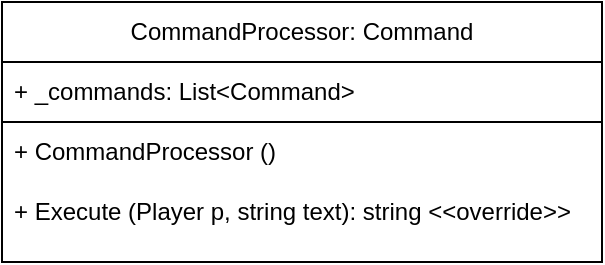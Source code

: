 <mxfile version="24.2.5" type="device">
  <diagram name="Page-1" id="CbuJLGPLXnKGEShnOWZa">
    <mxGraphModel dx="941" dy="644" grid="1" gridSize="10" guides="1" tooltips="1" connect="1" arrows="1" fold="1" page="1" pageScale="1" pageWidth="1654" pageHeight="1169" math="0" shadow="0">
      <root>
        <mxCell id="0" />
        <mxCell id="1" parent="0" />
        <mxCell id="_htgR1kDYkT6OODpG5PI-1" value="CommandProcessor: Command" style="swimlane;fontStyle=0;childLayout=stackLayout;horizontal=1;startSize=30;horizontalStack=0;resizeParent=1;resizeParentMax=0;resizeLast=0;collapsible=1;marginBottom=0;whiteSpace=wrap;html=1;" vertex="1" parent="1">
          <mxGeometry x="410" y="270" width="300" height="60" as="geometry" />
        </mxCell>
        <mxCell id="_htgR1kDYkT6OODpG5PI-2" value="+ _commands: List&amp;lt;Command&amp;gt;" style="text;strokeColor=none;fillColor=none;align=left;verticalAlign=middle;spacingLeft=4;spacingRight=4;overflow=hidden;points=[[0,0.5],[1,0.5]];portConstraint=eastwest;rotatable=0;whiteSpace=wrap;html=1;" vertex="1" parent="_htgR1kDYkT6OODpG5PI-1">
          <mxGeometry y="30" width="300" height="30" as="geometry" />
        </mxCell>
        <mxCell id="_htgR1kDYkT6OODpG5PI-5" value="" style="swimlane;startSize=0;" vertex="1" parent="1">
          <mxGeometry x="410" y="330" width="300" height="70" as="geometry" />
        </mxCell>
        <mxCell id="_htgR1kDYkT6OODpG5PI-6" value="+ CommandProcessor ()" style="text;strokeColor=none;fillColor=none;align=left;verticalAlign=middle;spacingLeft=4;spacingRight=4;overflow=hidden;points=[[0,0.5],[1,0.5]];portConstraint=eastwest;rotatable=0;whiteSpace=wrap;html=1;" vertex="1" parent="_htgR1kDYkT6OODpG5PI-5">
          <mxGeometry width="300" height="30" as="geometry" />
        </mxCell>
        <mxCell id="_htgR1kDYkT6OODpG5PI-7" value="+ Execute (Player p, string text): string &amp;lt;&amp;lt;override&amp;gt;&amp;gt;" style="text;strokeColor=none;fillColor=none;align=left;verticalAlign=middle;spacingLeft=4;spacingRight=4;overflow=hidden;points=[[0,0.5],[1,0.5]];portConstraint=eastwest;rotatable=0;whiteSpace=wrap;html=1;" vertex="1" parent="_htgR1kDYkT6OODpG5PI-5">
          <mxGeometry y="30" width="300" height="30" as="geometry" />
        </mxCell>
      </root>
    </mxGraphModel>
  </diagram>
</mxfile>
